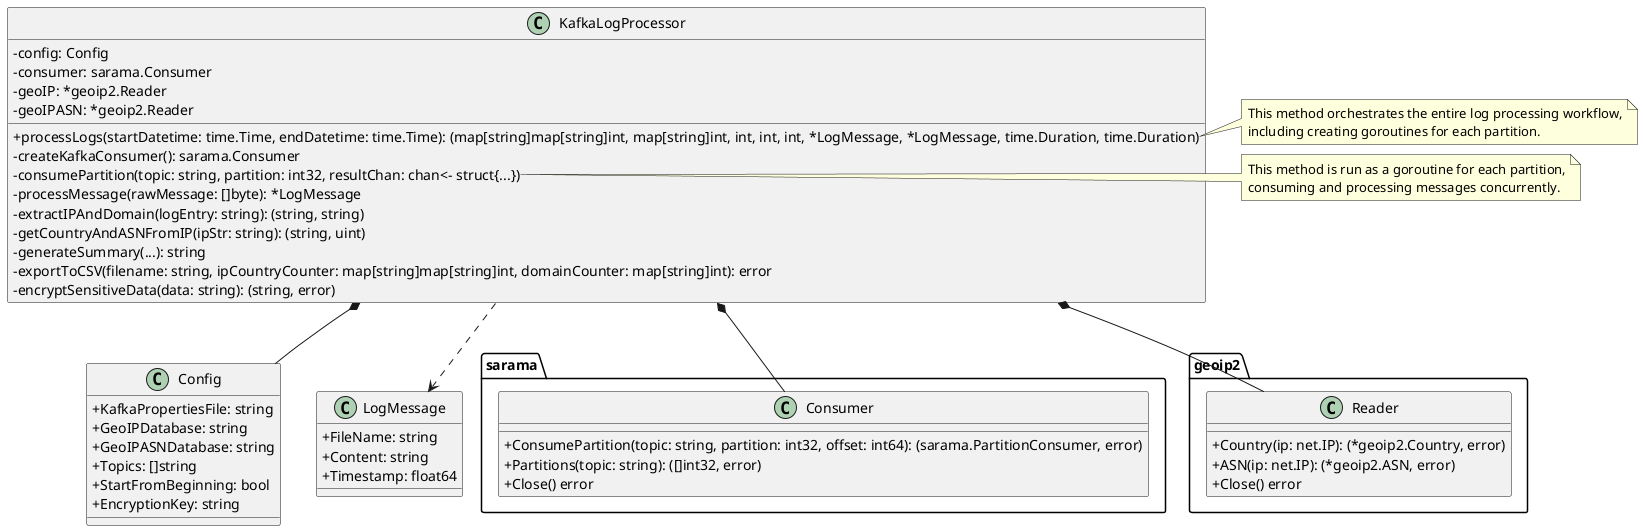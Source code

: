 @startuml
skinparam classAttributeIconSize 0

class KafkaLogProcessor {
  - config: Config
  - consumer: sarama.Consumer
  - geoIP: *geoip2.Reader
  - geoIPASN: *geoip2.Reader
  + processLogs(startDatetime: time.Time, endDatetime: time.Time): (map[string]map[string]int, map[string]int, int, int, int, *LogMessage, *LogMessage, time.Duration, time.Duration)
  - createKafkaConsumer(): sarama.Consumer
  - consumePartition(topic: string, partition: int32, resultChan: chan<- struct{...})
  - processMessage(rawMessage: []byte): *LogMessage
  - extractIPAndDomain(logEntry: string): (string, string)
  - getCountryAndASNFromIP(ipStr: string): (string, uint)
  - generateSummary(...): string
  - exportToCSV(filename: string, ipCountryCounter: map[string]map[string]int, domainCounter: map[string]int): error
  - encryptSensitiveData(data: string): (string, error)
}

class Config {
  + KafkaPropertiesFile: string
  + GeoIPDatabase: string
  + GeoIPASNDatabase: string
  + Topics: []string
  + StartFromBeginning: bool
  + EncryptionKey: string
}

class LogMessage {
  + FileName: string
  + Content: string
  + Timestamp: float64
}

class "sarama.Consumer" {
  + ConsumePartition(topic: string, partition: int32, offset: int64): (sarama.PartitionConsumer, error)
  + Partitions(topic: string): ([]int32, error)
  + Close() error
}

class "geoip2.Reader" {
  + Country(ip: net.IP): (*geoip2.Country, error)
  + ASN(ip: net.IP): (*geoip2.ASN, error)
  + Close() error
}

KafkaLogProcessor *-- Config
KafkaLogProcessor *-- "sarama.Consumer"
KafkaLogProcessor *-- "geoip2.Reader"
KafkaLogProcessor ..> LogMessage

note right of KafkaLogProcessor::processLogs
  This method orchestrates the entire log processing workflow,
  including creating goroutines for each partition.
end note

note right of KafkaLogProcessor::consumePartition
  This method is run as a goroutine for each partition,
  consuming and processing messages concurrently.
end note

@enduml
